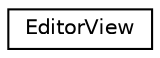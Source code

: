 digraph "Graphical Class Hierarchy"
{
 // LATEX_PDF_SIZE
  edge [fontname="Helvetica",fontsize="10",labelfontname="Helvetica",labelfontsize="10"];
  node [fontname="Helvetica",fontsize="10",shape=record];
  rankdir="LR";
  Node0 [label="EditorView",height=0.2,width=0.4,color="black", fillcolor="white", style="filled",URL="$classEditorView.html",tooltip="An editor view represents the editor's user interface."];
}
